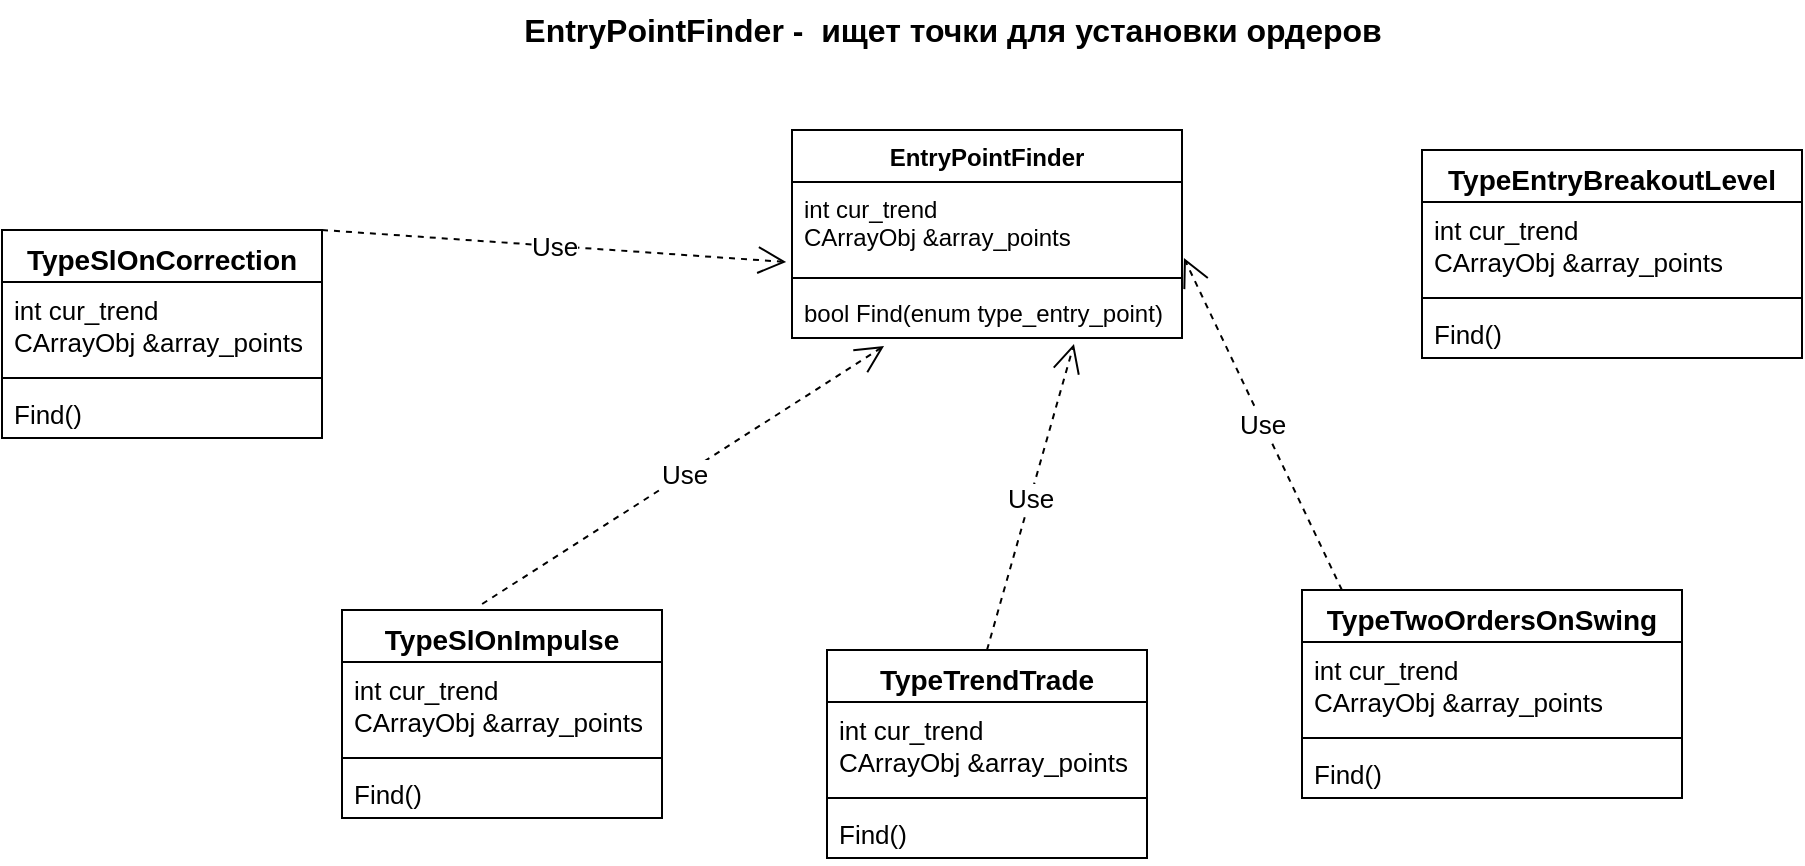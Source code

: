 <mxfile version="20.3.0" type="device"><diagram id="4GhIzAroS9WjtsOlnn79" name="Page-1"><mxGraphModel dx="1422" dy="865" grid="1" gridSize="10" guides="1" tooltips="1" connect="1" arrows="1" fold="1" page="1" pageScale="1" pageWidth="1169" pageHeight="1654" math="0" shadow="0"><root><mxCell id="0"/><mxCell id="1" parent="0"/><mxCell id="76z1-VhnU4S-dxZIjDGv-1" value="EntryPointFinder" style="swimlane;fontStyle=1;align=center;verticalAlign=top;childLayout=stackLayout;horizontal=1;startSize=26;horizontalStack=0;resizeParent=1;resizeParentMax=0;resizeLast=0;collapsible=1;marginBottom=0;" parent="1" vertex="1"><mxGeometry x="505" y="80" width="195" height="104" as="geometry"/></mxCell><mxCell id="76z1-VhnU4S-dxZIjDGv-2" value="int cur_trend&#10;CArrayObj &amp;array_points" style="text;strokeColor=none;fillColor=none;align=left;verticalAlign=top;spacingLeft=4;spacingRight=4;overflow=hidden;rotatable=0;points=[[0,0.5],[1,0.5]];portConstraint=eastwest;" parent="76z1-VhnU4S-dxZIjDGv-1" vertex="1"><mxGeometry y="26" width="195" height="44" as="geometry"/></mxCell><mxCell id="76z1-VhnU4S-dxZIjDGv-3" value="" style="line;strokeWidth=1;fillColor=none;align=left;verticalAlign=middle;spacingTop=-1;spacingLeft=3;spacingRight=3;rotatable=0;labelPosition=right;points=[];portConstraint=eastwest;strokeColor=inherit;" parent="76z1-VhnU4S-dxZIjDGv-1" vertex="1"><mxGeometry y="70" width="195" height="8" as="geometry"/></mxCell><mxCell id="76z1-VhnU4S-dxZIjDGv-4" value="bool Find(enum type_entry_point)" style="text;strokeColor=none;fillColor=none;align=left;verticalAlign=top;spacingLeft=4;spacingRight=4;overflow=hidden;rotatable=0;points=[[0,0.5],[1,0.5]];portConstraint=eastwest;" parent="76z1-VhnU4S-dxZIjDGv-1" vertex="1"><mxGeometry y="78" width="195" height="26" as="geometry"/></mxCell><mxCell id="76z1-VhnU4S-dxZIjDGv-5" value="&lt;font style=&quot;font-size: 16px;&quot;&gt;&lt;b&gt;EntryPointFinder -&amp;nbsp; ищет точки для установки ордеров&lt;/b&gt;&lt;/font&gt;" style="text;html=1;align=center;verticalAlign=middle;resizable=0;points=[];autosize=1;strokeColor=none;fillColor=none;" parent="1" vertex="1"><mxGeometry x="360" y="15" width="450" height="30" as="geometry"/></mxCell><mxCell id="76z1-VhnU4S-dxZIjDGv-6" value="TypeSlOnCorrection" style="swimlane;fontStyle=1;align=center;verticalAlign=top;childLayout=stackLayout;horizontal=1;startSize=26;horizontalStack=0;resizeParent=1;resizeParentMax=0;resizeLast=0;collapsible=1;marginBottom=0;fontSize=14;" parent="1" vertex="1"><mxGeometry x="110" y="130" width="160" height="104" as="geometry"/></mxCell><mxCell id="76z1-VhnU4S-dxZIjDGv-7" value="int cur_trend&#10;CArrayObj &amp;array_points" style="text;strokeColor=none;fillColor=none;align=left;verticalAlign=top;spacingLeft=4;spacingRight=4;overflow=hidden;rotatable=0;points=[[0,0.5],[1,0.5]];portConstraint=eastwest;fontSize=13;" parent="76z1-VhnU4S-dxZIjDGv-6" vertex="1"><mxGeometry y="26" width="160" height="44" as="geometry"/></mxCell><mxCell id="76z1-VhnU4S-dxZIjDGv-8" value="" style="line;strokeWidth=1;fillColor=none;align=left;verticalAlign=middle;spacingTop=-1;spacingLeft=3;spacingRight=3;rotatable=0;labelPosition=right;points=[];portConstraint=eastwest;strokeColor=inherit;fontSize=16;" parent="76z1-VhnU4S-dxZIjDGv-6" vertex="1"><mxGeometry y="70" width="160" height="8" as="geometry"/></mxCell><mxCell id="76z1-VhnU4S-dxZIjDGv-9" value="Find()" style="text;strokeColor=none;fillColor=none;align=left;verticalAlign=top;spacingLeft=4;spacingRight=4;overflow=hidden;rotatable=0;points=[[0,0.5],[1,0.5]];portConstraint=eastwest;fontSize=13;" parent="76z1-VhnU4S-dxZIjDGv-6" vertex="1"><mxGeometry y="78" width="160" height="26" as="geometry"/></mxCell><mxCell id="76z1-VhnU4S-dxZIjDGv-10" value="TypeSlOnImpulse" style="swimlane;fontStyle=1;align=center;verticalAlign=top;childLayout=stackLayout;horizontal=1;startSize=26;horizontalStack=0;resizeParent=1;resizeParentMax=0;resizeLast=0;collapsible=1;marginBottom=0;fontSize=14;" parent="1" vertex="1"><mxGeometry x="280" y="320" width="160" height="104" as="geometry"/></mxCell><mxCell id="76z1-VhnU4S-dxZIjDGv-11" value="int cur_trend&#10;CArrayObj &amp;array_points" style="text;strokeColor=none;fillColor=none;align=left;verticalAlign=top;spacingLeft=4;spacingRight=4;overflow=hidden;rotatable=0;points=[[0,0.5],[1,0.5]];portConstraint=eastwest;fontSize=13;" parent="76z1-VhnU4S-dxZIjDGv-10" vertex="1"><mxGeometry y="26" width="160" height="44" as="geometry"/></mxCell><mxCell id="76z1-VhnU4S-dxZIjDGv-12" value="" style="line;strokeWidth=1;fillColor=none;align=left;verticalAlign=middle;spacingTop=-1;spacingLeft=3;spacingRight=3;rotatable=0;labelPosition=right;points=[];portConstraint=eastwest;strokeColor=inherit;fontSize=16;" parent="76z1-VhnU4S-dxZIjDGv-10" vertex="1"><mxGeometry y="70" width="160" height="8" as="geometry"/></mxCell><mxCell id="76z1-VhnU4S-dxZIjDGv-13" value="Find()" style="text;strokeColor=none;fillColor=none;align=left;verticalAlign=top;spacingLeft=4;spacingRight=4;overflow=hidden;rotatable=0;points=[[0,0.5],[1,0.5]];portConstraint=eastwest;fontSize=13;" parent="76z1-VhnU4S-dxZIjDGv-10" vertex="1"><mxGeometry y="78" width="160" height="26" as="geometry"/></mxCell><mxCell id="76z1-VhnU4S-dxZIjDGv-15" value="TypeTrendTrade" style="swimlane;fontStyle=1;align=center;verticalAlign=top;childLayout=stackLayout;horizontal=1;startSize=26;horizontalStack=0;resizeParent=1;resizeParentMax=0;resizeLast=0;collapsible=1;marginBottom=0;fontSize=14;" parent="1" vertex="1"><mxGeometry x="522.5" y="340" width="160" height="104" as="geometry"/></mxCell><mxCell id="76z1-VhnU4S-dxZIjDGv-16" value="int cur_trend&#10;CArrayObj &amp;array_points" style="text;strokeColor=none;fillColor=none;align=left;verticalAlign=top;spacingLeft=4;spacingRight=4;overflow=hidden;rotatable=0;points=[[0,0.5],[1,0.5]];portConstraint=eastwest;fontSize=13;" parent="76z1-VhnU4S-dxZIjDGv-15" vertex="1"><mxGeometry y="26" width="160" height="44" as="geometry"/></mxCell><mxCell id="76z1-VhnU4S-dxZIjDGv-17" value="" style="line;strokeWidth=1;fillColor=none;align=left;verticalAlign=middle;spacingTop=-1;spacingLeft=3;spacingRight=3;rotatable=0;labelPosition=right;points=[];portConstraint=eastwest;strokeColor=inherit;fontSize=16;" parent="76z1-VhnU4S-dxZIjDGv-15" vertex="1"><mxGeometry y="70" width="160" height="8" as="geometry"/></mxCell><mxCell id="76z1-VhnU4S-dxZIjDGv-18" value="Find()" style="text;strokeColor=none;fillColor=none;align=left;verticalAlign=top;spacingLeft=4;spacingRight=4;overflow=hidden;rotatable=0;points=[[0,0.5],[1,0.5]];portConstraint=eastwest;fontSize=13;" parent="76z1-VhnU4S-dxZIjDGv-15" vertex="1"><mxGeometry y="78" width="160" height="26" as="geometry"/></mxCell><mxCell id="76z1-VhnU4S-dxZIjDGv-19" value="TypeTwoOrdersOnSwing" style="swimlane;fontStyle=1;align=center;verticalAlign=top;childLayout=stackLayout;horizontal=1;startSize=26;horizontalStack=0;resizeParent=1;resizeParentMax=0;resizeLast=0;collapsible=1;marginBottom=0;fontSize=14;" parent="1" vertex="1"><mxGeometry x="760" y="310" width="190" height="104" as="geometry"/></mxCell><mxCell id="76z1-VhnU4S-dxZIjDGv-20" value="int cur_trend&#10;CArrayObj &amp;array_points" style="text;strokeColor=none;fillColor=none;align=left;verticalAlign=top;spacingLeft=4;spacingRight=4;overflow=hidden;rotatable=0;points=[[0,0.5],[1,0.5]];portConstraint=eastwest;fontSize=13;" parent="76z1-VhnU4S-dxZIjDGv-19" vertex="1"><mxGeometry y="26" width="190" height="44" as="geometry"/></mxCell><mxCell id="76z1-VhnU4S-dxZIjDGv-21" value="" style="line;strokeWidth=1;fillColor=none;align=left;verticalAlign=middle;spacingTop=-1;spacingLeft=3;spacingRight=3;rotatable=0;labelPosition=right;points=[];portConstraint=eastwest;strokeColor=inherit;fontSize=16;" parent="76z1-VhnU4S-dxZIjDGv-19" vertex="1"><mxGeometry y="70" width="190" height="8" as="geometry"/></mxCell><mxCell id="76z1-VhnU4S-dxZIjDGv-22" value="Find()" style="text;strokeColor=none;fillColor=none;align=left;verticalAlign=top;spacingLeft=4;spacingRight=4;overflow=hidden;rotatable=0;points=[[0,0.5],[1,0.5]];portConstraint=eastwest;fontSize=13;" parent="76z1-VhnU4S-dxZIjDGv-19" vertex="1"><mxGeometry y="78" width="190" height="26" as="geometry"/></mxCell><mxCell id="76z1-VhnU4S-dxZIjDGv-23" value="Use" style="endArrow=open;endSize=12;dashed=1;html=1;rounded=0;fontSize=13;entryX=-0.015;entryY=0.909;entryDx=0;entryDy=0;entryPerimeter=0;exitX=1;exitY=0;exitDx=0;exitDy=0;" parent="1" source="76z1-VhnU4S-dxZIjDGv-6" target="76z1-VhnU4S-dxZIjDGv-2" edge="1"><mxGeometry width="160" relative="1" as="geometry"><mxPoint x="380" y="340" as="sourcePoint"/><mxPoint x="540" y="340" as="targetPoint"/></mxGeometry></mxCell><mxCell id="76z1-VhnU4S-dxZIjDGv-24" value="Use" style="endArrow=open;endSize=12;dashed=1;html=1;rounded=0;fontSize=13;entryX=0.236;entryY=1.154;entryDx=0;entryDy=0;entryPerimeter=0;exitX=0.438;exitY=-0.029;exitDx=0;exitDy=0;exitPerimeter=0;" parent="1" source="76z1-VhnU4S-dxZIjDGv-10" target="76z1-VhnU4S-dxZIjDGv-4" edge="1"><mxGeometry width="160" relative="1" as="geometry"><mxPoint x="440" y="250" as="sourcePoint"/><mxPoint x="600" y="250" as="targetPoint"/></mxGeometry></mxCell><mxCell id="76z1-VhnU4S-dxZIjDGv-25" value="Use" style="endArrow=open;endSize=12;dashed=1;html=1;rounded=0;fontSize=13;entryX=0.723;entryY=1.115;entryDx=0;entryDy=0;entryPerimeter=0;exitX=0.5;exitY=0;exitDx=0;exitDy=0;" parent="1" source="76z1-VhnU4S-dxZIjDGv-15" target="76z1-VhnU4S-dxZIjDGv-4" edge="1"><mxGeometry width="160" relative="1" as="geometry"><mxPoint x="590" y="250" as="sourcePoint"/><mxPoint x="750" y="250" as="targetPoint"/></mxGeometry></mxCell><mxCell id="76z1-VhnU4S-dxZIjDGv-26" value="Use" style="endArrow=open;endSize=12;dashed=1;html=1;rounded=0;fontSize=13;entryX=1.005;entryY=0.864;entryDx=0;entryDy=0;entryPerimeter=0;exitX=0.105;exitY=0;exitDx=0;exitDy=0;exitPerimeter=0;" parent="1" source="76z1-VhnU4S-dxZIjDGv-19" target="76z1-VhnU4S-dxZIjDGv-2" edge="1"><mxGeometry width="160" relative="1" as="geometry"><mxPoint x="850" y="150" as="sourcePoint"/><mxPoint x="1010" y="150" as="targetPoint"/></mxGeometry></mxCell><mxCell id="h08iGDRq0weII9rp39XK-1" value="TypeEntryBreakoutLevel" style="swimlane;fontStyle=1;align=center;verticalAlign=top;childLayout=stackLayout;horizontal=1;startSize=26;horizontalStack=0;resizeParent=1;resizeParentMax=0;resizeLast=0;collapsible=1;marginBottom=0;fontSize=14;" vertex="1" parent="1"><mxGeometry x="820" y="90" width="190" height="104" as="geometry"/></mxCell><mxCell id="h08iGDRq0weII9rp39XK-2" value="int cur_trend&#10;CArrayObj &amp;array_points" style="text;strokeColor=none;fillColor=none;align=left;verticalAlign=top;spacingLeft=4;spacingRight=4;overflow=hidden;rotatable=0;points=[[0,0.5],[1,0.5]];portConstraint=eastwest;fontSize=13;" vertex="1" parent="h08iGDRq0weII9rp39XK-1"><mxGeometry y="26" width="190" height="44" as="geometry"/></mxCell><mxCell id="h08iGDRq0weII9rp39XK-3" value="" style="line;strokeWidth=1;fillColor=none;align=left;verticalAlign=middle;spacingTop=-1;spacingLeft=3;spacingRight=3;rotatable=0;labelPosition=right;points=[];portConstraint=eastwest;strokeColor=inherit;fontSize=16;" vertex="1" parent="h08iGDRq0weII9rp39XK-1"><mxGeometry y="70" width="190" height="8" as="geometry"/></mxCell><mxCell id="h08iGDRq0weII9rp39XK-4" value="Find()" style="text;strokeColor=none;fillColor=none;align=left;verticalAlign=top;spacingLeft=4;spacingRight=4;overflow=hidden;rotatable=0;points=[[0,0.5],[1,0.5]];portConstraint=eastwest;fontSize=13;" vertex="1" parent="h08iGDRq0weII9rp39XK-1"><mxGeometry y="78" width="190" height="26" as="geometry"/></mxCell></root></mxGraphModel></diagram></mxfile>
